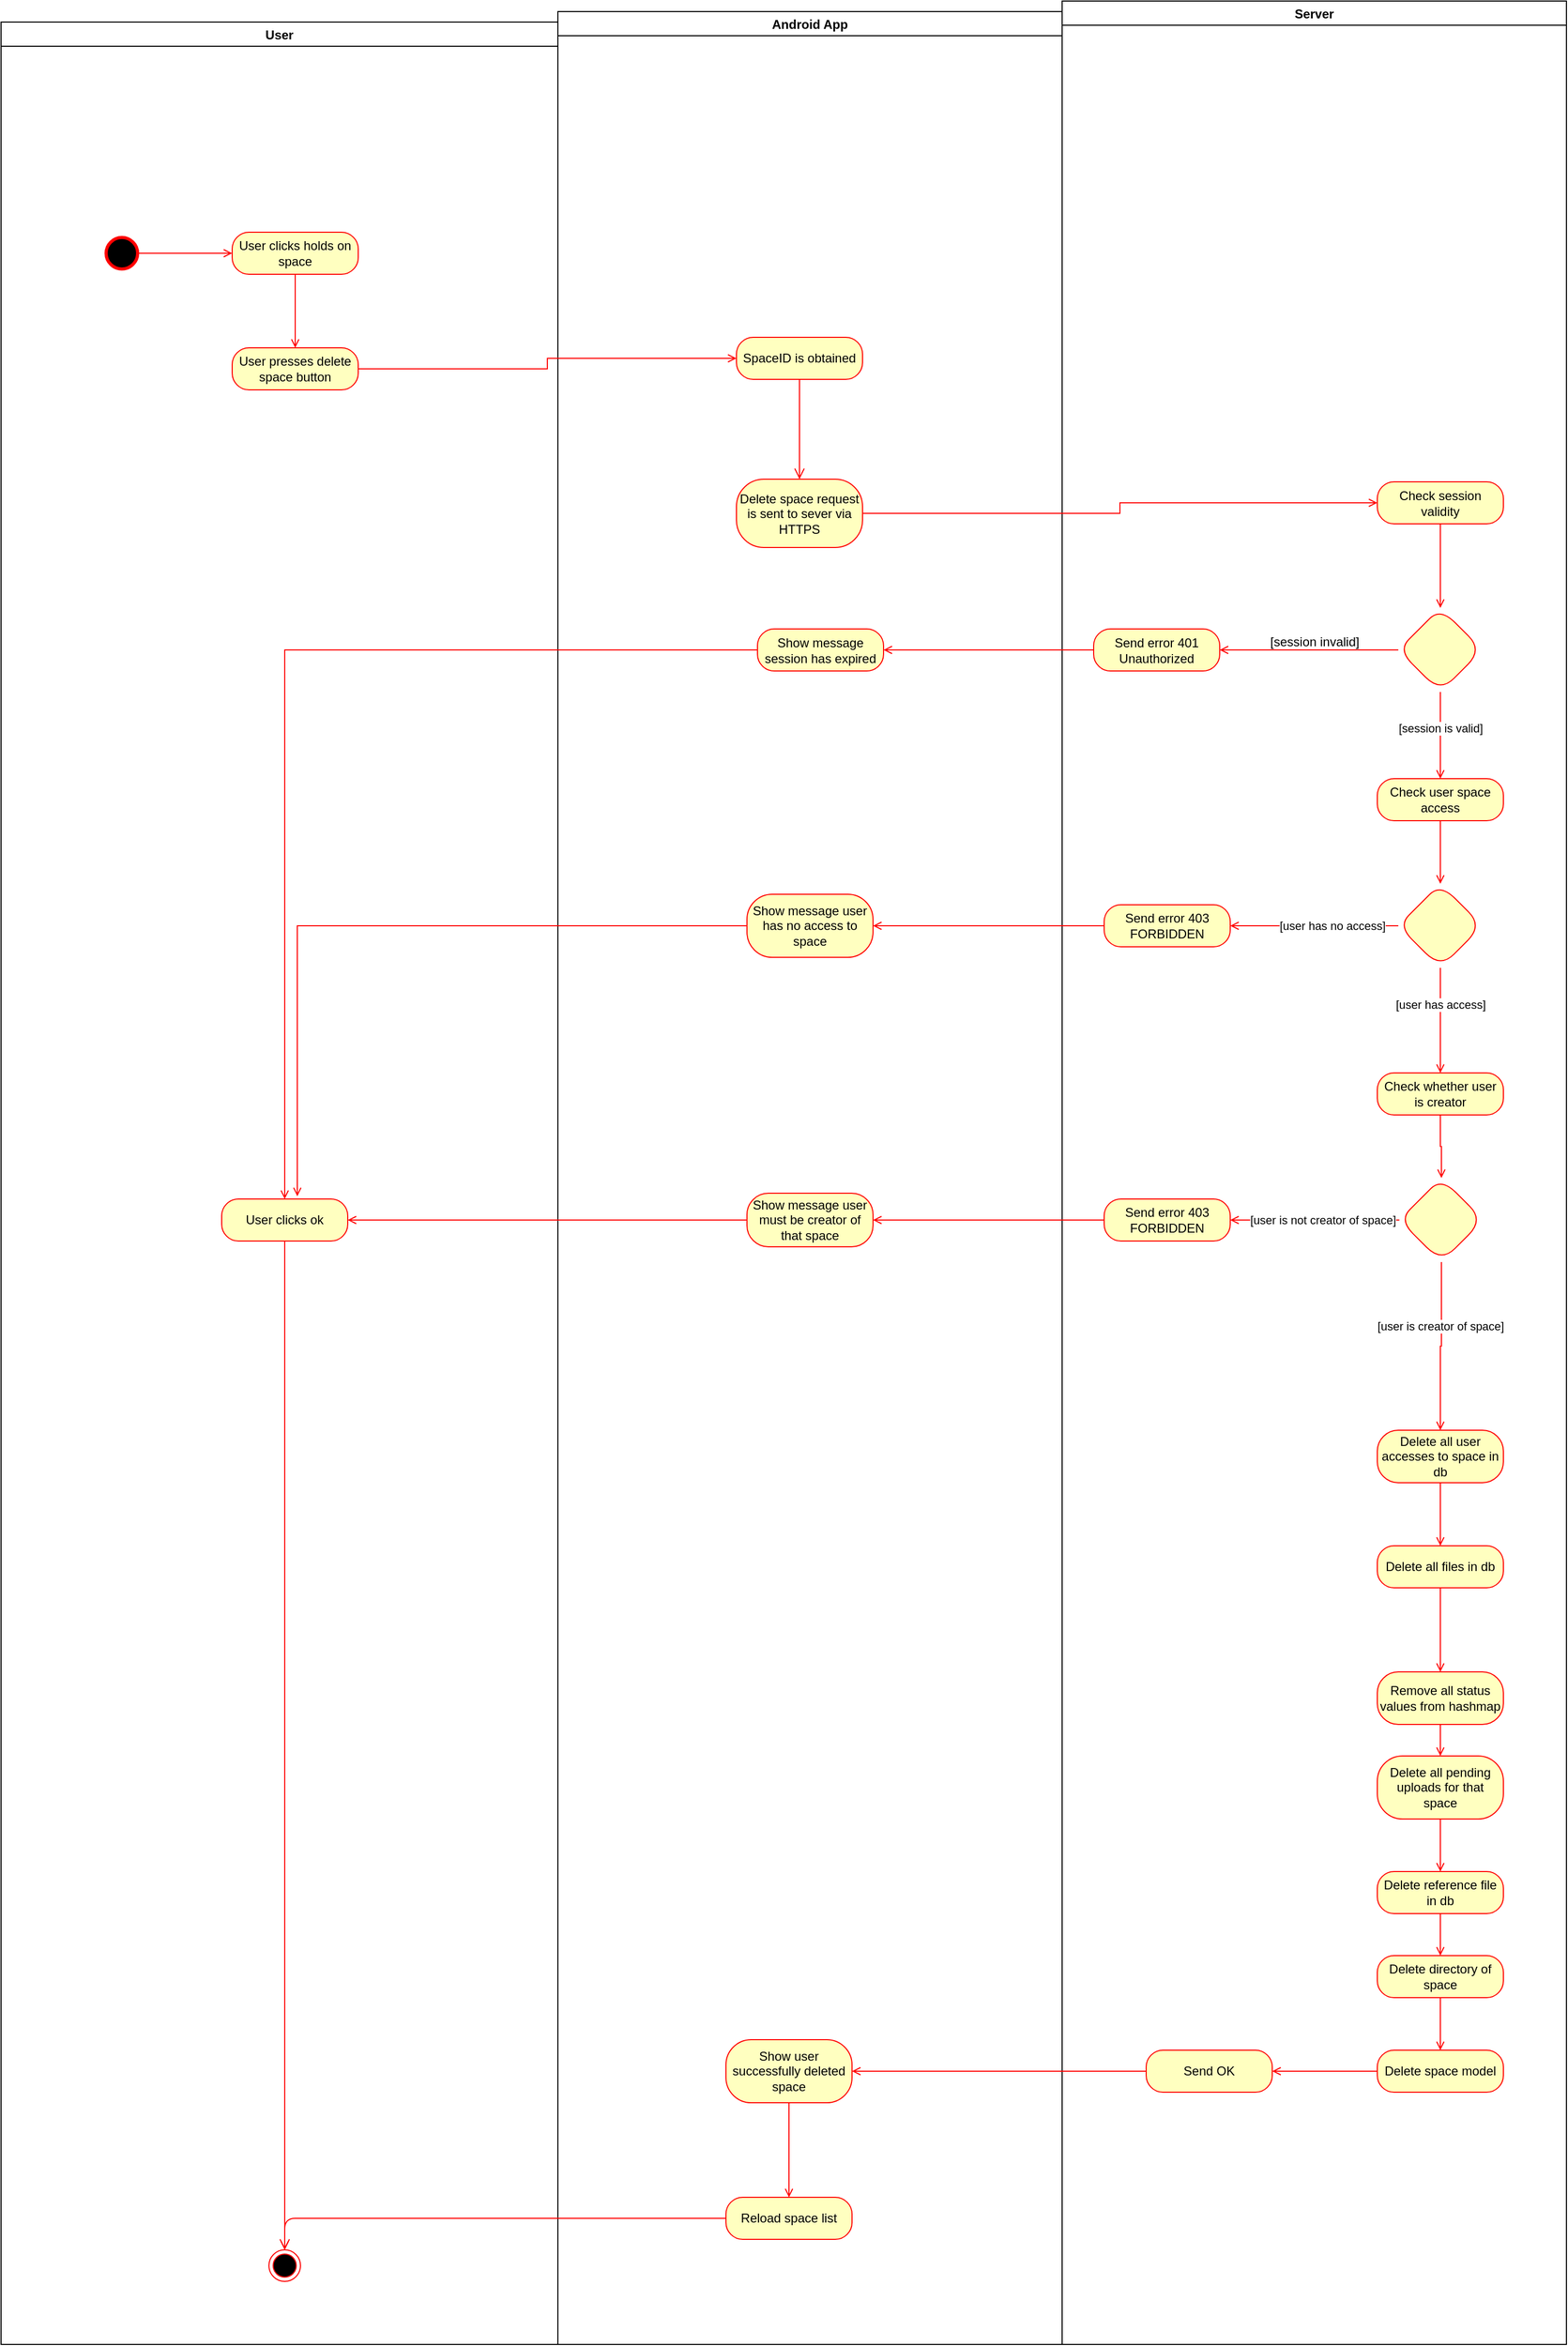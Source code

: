 <mxfile version="13.9.2"><diagram id="3QNRmEHgP2OkIs6pKnBo" name="Page-1"><mxGraphModel dx="3077" dy="1292" grid="1" gridSize="10" guides="1" tooltips="1" connect="1" arrows="1" fold="1" page="1" pageScale="1" pageWidth="827" pageHeight="1169" math="0" shadow="0"><root><mxCell id="0"/><mxCell id="1" parent="0"/><mxCell id="pj3ZKI6KtCy8o4YQ7QFl-32" value="User" style="swimlane;" vertex="1" parent="1"><mxGeometry x="-130" y="40" width="530" height="2210" as="geometry"/></mxCell><mxCell id="pj3ZKI6KtCy8o4YQ7QFl-67" style="edgeStyle=orthogonalEdgeStyle;rounded=0;orthogonalLoop=1;jettySize=auto;html=1;exitX=0.5;exitY=1;exitDx=0;exitDy=0;entryX=0.5;entryY=0;entryDx=0;entryDy=0;strokeColor=#FF0000;endArrow=open;endFill=0;" edge="1" parent="pj3ZKI6KtCy8o4YQ7QFl-32" source="pj3ZKI6KtCy8o4YQ7QFl-33" target="pj3ZKI6KtCy8o4YQ7QFl-65"><mxGeometry relative="1" as="geometry"/></mxCell><mxCell id="pj3ZKI6KtCy8o4YQ7QFl-33" value="User clicks holds on space" style="rounded=1;whiteSpace=wrap;html=1;arcSize=40;fontColor=#000000;fillColor=#ffffc0;strokeColor=#ff0000;" vertex="1" parent="pj3ZKI6KtCy8o4YQ7QFl-32"><mxGeometry x="220" y="200" width="120" height="40" as="geometry"/></mxCell><mxCell id="pj3ZKI6KtCy8o4YQ7QFl-34" value="" style="edgeStyle=orthogonalEdgeStyle;rounded=0;orthogonalLoop=1;jettySize=auto;html=1;endArrow=open;endFill=0;strokeColor=#FF0000;" edge="1" parent="pj3ZKI6KtCy8o4YQ7QFl-32" source="pj3ZKI6KtCy8o4YQ7QFl-35" target="pj3ZKI6KtCy8o4YQ7QFl-33"><mxGeometry relative="1" as="geometry"/></mxCell><mxCell id="pj3ZKI6KtCy8o4YQ7QFl-35" value="" style="ellipse;whiteSpace=wrap;html=1;aspect=fixed;strokeWidth=3;fillColor=#000000;strokeColor=#FF0000;" vertex="1" parent="pj3ZKI6KtCy8o4YQ7QFl-32"><mxGeometry x="100" y="205" width="30" height="30" as="geometry"/></mxCell><mxCell id="pj3ZKI6KtCy8o4YQ7QFl-65" value="User presses delete space button" style="rounded=1;whiteSpace=wrap;html=1;arcSize=40;fontColor=#000000;fillColor=#ffffc0;strokeColor=#ff0000;" vertex="1" parent="pj3ZKI6KtCy8o4YQ7QFl-32"><mxGeometry x="220" y="310" width="120" height="40" as="geometry"/></mxCell><mxCell id="pj3ZKI6KtCy8o4YQ7QFl-135" style="edgeStyle=orthogonalEdgeStyle;rounded=0;orthogonalLoop=1;jettySize=auto;html=1;exitX=0.5;exitY=1;exitDx=0;exitDy=0;entryX=0.5;entryY=0;entryDx=0;entryDy=0;endArrow=open;endFill=0;strokeColor=#FF0000;" edge="1" parent="pj3ZKI6KtCy8o4YQ7QFl-32" source="pj3ZKI6KtCy8o4YQ7QFl-129" target="pj3ZKI6KtCy8o4YQ7QFl-122"><mxGeometry relative="1" as="geometry"/></mxCell><mxCell id="pj3ZKI6KtCy8o4YQ7QFl-129" value="User clicks ok" style="rounded=1;whiteSpace=wrap;html=1;arcSize=40;fontColor=#000000;fillColor=#ffffc0;strokeColor=#ff0000;" vertex="1" parent="pj3ZKI6KtCy8o4YQ7QFl-32"><mxGeometry x="210" y="1120" width="120" height="40" as="geometry"/></mxCell><mxCell id="pj3ZKI6KtCy8o4YQ7QFl-122" value="" style="ellipse;html=1;shape=endState;fillColor=#000000;strokeColor=#ff0000;" vertex="1" parent="pj3ZKI6KtCy8o4YQ7QFl-32"><mxGeometry x="255" y="2120" width="30" height="30" as="geometry"/></mxCell><mxCell id="pj3ZKI6KtCy8o4YQ7QFl-42" value="Android App" style="swimlane;" vertex="1" parent="1"><mxGeometry x="400" y="30" width="480" height="2220" as="geometry"/></mxCell><mxCell id="pj3ZKI6KtCy8o4YQ7QFl-68" value="SpaceID is obtained " style="rounded=1;whiteSpace=wrap;html=1;arcSize=40;fontColor=#000000;fillColor=#ffffc0;strokeColor=#ff0000;" vertex="1" parent="pj3ZKI6KtCy8o4YQ7QFl-42"><mxGeometry x="170" y="310" width="120" height="40" as="geometry"/></mxCell><mxCell id="pj3ZKI6KtCy8o4YQ7QFl-69" value="" style="edgeStyle=orthogonalEdgeStyle;html=1;verticalAlign=bottom;endArrow=open;endSize=8;strokeColor=#ff0000;entryX=0.5;entryY=0;entryDx=0;entryDy=0;" edge="1" source="pj3ZKI6KtCy8o4YQ7QFl-68" parent="pj3ZKI6KtCy8o4YQ7QFl-42" target="pj3ZKI6KtCy8o4YQ7QFl-71"><mxGeometry relative="1" as="geometry"><mxPoint x="230" y="410" as="targetPoint"/></mxGeometry></mxCell><mxCell id="pj3ZKI6KtCy8o4YQ7QFl-71" value="Delete space request is sent to sever via HTTPS" style="rounded=1;whiteSpace=wrap;html=1;arcSize=40;fontColor=#000000;fillColor=#ffffc0;strokeColor=#ff0000;" vertex="1" parent="pj3ZKI6KtCy8o4YQ7QFl-42"><mxGeometry x="170" y="445" width="120" height="65" as="geometry"/></mxCell><mxCell id="pj3ZKI6KtCy8o4YQ7QFl-121" style="edgeStyle=orthogonalEdgeStyle;rounded=0;orthogonalLoop=1;jettySize=auto;html=1;exitX=0.5;exitY=1;exitDx=0;exitDy=0;endArrow=open;endFill=0;strokeColor=#FF0000;" edge="1" parent="pj3ZKI6KtCy8o4YQ7QFl-42" source="pj3ZKI6KtCy8o4YQ7QFl-117" target="pj3ZKI6KtCy8o4YQ7QFl-119"><mxGeometry relative="1" as="geometry"/></mxCell><mxCell id="pj3ZKI6KtCy8o4YQ7QFl-117" value="Show user successfully deleted space" style="rounded=1;whiteSpace=wrap;html=1;arcSize=40;fontColor=#000000;fillColor=#ffffc0;strokeColor=#ff0000;" vertex="1" parent="pj3ZKI6KtCy8o4YQ7QFl-42"><mxGeometry x="160" y="1930" width="120" height="60" as="geometry"/></mxCell><mxCell id="pj3ZKI6KtCy8o4YQ7QFl-119" value="Reload space list" style="rounded=1;whiteSpace=wrap;html=1;arcSize=40;fontColor=#000000;fillColor=#ffffc0;strokeColor=#ff0000;" vertex="1" parent="pj3ZKI6KtCy8o4YQ7QFl-42"><mxGeometry x="160" y="2080" width="120" height="40" as="geometry"/></mxCell><mxCell id="pj3ZKI6KtCy8o4YQ7QFl-123" value="Show message session has expired" style="rounded=1;whiteSpace=wrap;html=1;arcSize=40;fontColor=#000000;fillColor=#ffffc0;strokeColor=#ff0000;" vertex="1" parent="pj3ZKI6KtCy8o4YQ7QFl-42"><mxGeometry x="190" y="587.5" width="120" height="40" as="geometry"/></mxCell><mxCell id="pj3ZKI6KtCy8o4YQ7QFl-124" value="Show message user has no access to space" style="rounded=1;whiteSpace=wrap;html=1;arcSize=40;fontColor=#000000;fillColor=#ffffc0;strokeColor=#ff0000;" vertex="1" parent="pj3ZKI6KtCy8o4YQ7QFl-42"><mxGeometry x="180" y="840" width="120" height="60" as="geometry"/></mxCell><mxCell id="pj3ZKI6KtCy8o4YQ7QFl-125" value="Show message user must be creator of that space" style="rounded=1;whiteSpace=wrap;html=1;arcSize=40;fontColor=#000000;fillColor=#ffffc0;strokeColor=#ff0000;" vertex="1" parent="pj3ZKI6KtCy8o4YQ7QFl-42"><mxGeometry x="180" y="1124.5" width="120" height="51" as="geometry"/></mxCell><mxCell id="pj3ZKI6KtCy8o4YQ7QFl-62" value="Server" style="swimlane;" vertex="1" parent="1"><mxGeometry x="880" y="20" width="480" height="2230" as="geometry"/></mxCell><mxCell id="pj3ZKI6KtCy8o4YQ7QFl-73" value="Check session validity" style="rounded=1;whiteSpace=wrap;html=1;arcSize=40;fontColor=#000000;fillColor=#ffffc0;strokeColor=#ff0000;" vertex="1" parent="pj3ZKI6KtCy8o4YQ7QFl-62"><mxGeometry x="300" y="457.5" width="120" height="40" as="geometry"/></mxCell><mxCell id="pj3ZKI6KtCy8o4YQ7QFl-83" style="edgeStyle=orthogonalEdgeStyle;rounded=0;orthogonalLoop=1;jettySize=auto;html=1;exitX=0.5;exitY=1;exitDx=0;exitDy=0;endArrow=open;endFill=0;strokeColor=#FF0000;" edge="1" parent="pj3ZKI6KtCy8o4YQ7QFl-62" source="pj3ZKI6KtCy8o4YQ7QFl-76" target="pj3ZKI6KtCy8o4YQ7QFl-82"><mxGeometry relative="1" as="geometry"/></mxCell><mxCell id="pj3ZKI6KtCy8o4YQ7QFl-92" value="[session is valid]" style="edgeLabel;html=1;align=center;verticalAlign=middle;resizable=0;points=[];" vertex="1" connectable="0" parent="pj3ZKI6KtCy8o4YQ7QFl-83"><mxGeometry x="-0.174" relative="1" as="geometry"><mxPoint as="offset"/></mxGeometry></mxCell><mxCell id="pj3ZKI6KtCy8o4YQ7QFl-76" value="" style="rhombus;whiteSpace=wrap;html=1;rounded=1;strokeColor=#ff0000;fillColor=#ffffc0;arcSize=40;" vertex="1" parent="pj3ZKI6KtCy8o4YQ7QFl-62"><mxGeometry x="320" y="577.5" width="80" height="80" as="geometry"/></mxCell><mxCell id="pj3ZKI6KtCy8o4YQ7QFl-77" value="" style="edgeStyle=orthogonalEdgeStyle;rounded=0;orthogonalLoop=1;jettySize=auto;html=1;endArrow=open;endFill=0;strokeColor=#FF0000;" edge="1" parent="pj3ZKI6KtCy8o4YQ7QFl-62" source="pj3ZKI6KtCy8o4YQ7QFl-73" target="pj3ZKI6KtCy8o4YQ7QFl-76"><mxGeometry relative="1" as="geometry"/></mxCell><mxCell id="pj3ZKI6KtCy8o4YQ7QFl-82" value="Check user space access" style="rounded=1;whiteSpace=wrap;html=1;arcSize=40;fontColor=#000000;fillColor=#ffffc0;strokeColor=#ff0000;" vertex="1" parent="pj3ZKI6KtCy8o4YQ7QFl-62"><mxGeometry x="300" y="740" width="120" height="40" as="geometry"/></mxCell><mxCell id="pj3ZKI6KtCy8o4YQ7QFl-86" value="Send error 403 FORBIDDEN" style="rounded=1;whiteSpace=wrap;html=1;arcSize=40;fontColor=#000000;fillColor=#ffffc0;strokeColor=#ff0000;" vertex="1" parent="pj3ZKI6KtCy8o4YQ7QFl-62"><mxGeometry x="40" y="860" width="120" height="40" as="geometry"/></mxCell><mxCell id="pj3ZKI6KtCy8o4YQ7QFl-93" value="Check whether user is creator" style="rounded=1;whiteSpace=wrap;html=1;arcSize=40;fontColor=#000000;fillColor=#ffffc0;strokeColor=#ff0000;" vertex="1" parent="pj3ZKI6KtCy8o4YQ7QFl-62"><mxGeometry x="300" y="1020" width="120" height="40" as="geometry"/></mxCell><mxCell id="pj3ZKI6KtCy8o4YQ7QFl-97" value="Send error 403 FORBIDDEN" style="rounded=1;whiteSpace=wrap;html=1;arcSize=40;fontColor=#000000;fillColor=#ffffc0;strokeColor=#ff0000;" vertex="1" parent="pj3ZKI6KtCy8o4YQ7QFl-62"><mxGeometry x="40" y="1140" width="120" height="40" as="geometry"/></mxCell><mxCell id="pj3ZKI6KtCy8o4YQ7QFl-103" style="edgeStyle=orthogonalEdgeStyle;rounded=0;orthogonalLoop=1;jettySize=auto;html=1;exitX=0.5;exitY=1;exitDx=0;exitDy=0;entryX=0.5;entryY=0;entryDx=0;entryDy=0;endArrow=open;endFill=0;strokeColor=#FF0000;" edge="1" parent="pj3ZKI6KtCy8o4YQ7QFl-62" source="pj3ZKI6KtCy8o4YQ7QFl-99" target="pj3ZKI6KtCy8o4YQ7QFl-102"><mxGeometry relative="1" as="geometry"/></mxCell><mxCell id="pj3ZKI6KtCy8o4YQ7QFl-99" value="Delete all user accesses to space in db" style="rounded=1;whiteSpace=wrap;html=1;arcSize=40;fontColor=#000000;fillColor=#ffffc0;strokeColor=#ff0000;" vertex="1" parent="pj3ZKI6KtCy8o4YQ7QFl-62"><mxGeometry x="300" y="1360" width="120" height="50" as="geometry"/></mxCell><mxCell id="pj3ZKI6KtCy8o4YQ7QFl-109" style="edgeStyle=orthogonalEdgeStyle;rounded=0;orthogonalLoop=1;jettySize=auto;html=1;exitX=0.5;exitY=1;exitDx=0;exitDy=0;entryX=0.5;entryY=0;entryDx=0;entryDy=0;endArrow=open;endFill=0;strokeColor=#FF0000;" edge="1" parent="pj3ZKI6KtCy8o4YQ7QFl-62" source="pj3ZKI6KtCy8o4YQ7QFl-102" target="pj3ZKI6KtCy8o4YQ7QFl-108"><mxGeometry relative="1" as="geometry"/></mxCell><mxCell id="pj3ZKI6KtCy8o4YQ7QFl-102" value="Delete all files in db" style="rounded=1;whiteSpace=wrap;html=1;arcSize=40;fontColor=#000000;fillColor=#ffffc0;strokeColor=#ff0000;" vertex="1" parent="pj3ZKI6KtCy8o4YQ7QFl-62"><mxGeometry x="300" y="1470" width="120" height="40" as="geometry"/></mxCell><mxCell id="pj3ZKI6KtCy8o4YQ7QFl-107" style="edgeStyle=orthogonalEdgeStyle;rounded=0;orthogonalLoop=1;jettySize=auto;html=1;exitX=0.5;exitY=1;exitDx=0;exitDy=0;entryX=0.5;entryY=0;entryDx=0;entryDy=0;endArrow=open;endFill=0;strokeColor=#FF0000;" edge="1" parent="pj3ZKI6KtCy8o4YQ7QFl-62" source="pj3ZKI6KtCy8o4YQ7QFl-104" target="pj3ZKI6KtCy8o4YQ7QFl-106"><mxGeometry relative="1" as="geometry"/></mxCell><mxCell id="pj3ZKI6KtCy8o4YQ7QFl-104" value="Delete reference file in db" style="rounded=1;whiteSpace=wrap;html=1;arcSize=40;fontColor=#000000;fillColor=#ffffc0;strokeColor=#ff0000;" vertex="1" parent="pj3ZKI6KtCy8o4YQ7QFl-62"><mxGeometry x="300" y="1780" width="120" height="40" as="geometry"/></mxCell><mxCell id="pj3ZKI6KtCy8o4YQ7QFl-114" style="edgeStyle=orthogonalEdgeStyle;rounded=0;orthogonalLoop=1;jettySize=auto;html=1;exitX=0.5;exitY=1;exitDx=0;exitDy=0;entryX=0.5;entryY=0;entryDx=0;entryDy=0;endArrow=open;endFill=0;strokeColor=#FF0000;" edge="1" parent="pj3ZKI6KtCy8o4YQ7QFl-62" source="pj3ZKI6KtCy8o4YQ7QFl-106" target="pj3ZKI6KtCy8o4YQ7QFl-113"><mxGeometry relative="1" as="geometry"/></mxCell><mxCell id="pj3ZKI6KtCy8o4YQ7QFl-106" value="Delete directory of space" style="rounded=1;whiteSpace=wrap;html=1;arcSize=40;fontColor=#000000;fillColor=#ffffc0;strokeColor=#ff0000;" vertex="1" parent="pj3ZKI6KtCy8o4YQ7QFl-62"><mxGeometry x="300" y="1860" width="120" height="40" as="geometry"/></mxCell><mxCell id="pj3ZKI6KtCy8o4YQ7QFl-111" style="edgeStyle=orthogonalEdgeStyle;rounded=0;orthogonalLoop=1;jettySize=auto;html=1;exitX=0.5;exitY=1;exitDx=0;exitDy=0;entryX=0.5;entryY=0;entryDx=0;entryDy=0;endArrow=open;endFill=0;strokeColor=#FF0000;" edge="1" parent="pj3ZKI6KtCy8o4YQ7QFl-62" source="pj3ZKI6KtCy8o4YQ7QFl-108" target="pj3ZKI6KtCy8o4YQ7QFl-110"><mxGeometry relative="1" as="geometry"/></mxCell><mxCell id="pj3ZKI6KtCy8o4YQ7QFl-108" value="Remove all status values from hashmap" style="rounded=1;whiteSpace=wrap;html=1;arcSize=40;fontColor=#000000;fillColor=#ffffc0;strokeColor=#ff0000;" vertex="1" parent="pj3ZKI6KtCy8o4YQ7QFl-62"><mxGeometry x="300" y="1590" width="120" height="50" as="geometry"/></mxCell><mxCell id="pj3ZKI6KtCy8o4YQ7QFl-112" style="edgeStyle=orthogonalEdgeStyle;rounded=0;orthogonalLoop=1;jettySize=auto;html=1;exitX=0.5;exitY=1;exitDx=0;exitDy=0;endArrow=open;endFill=0;strokeColor=#FF0000;" edge="1" parent="pj3ZKI6KtCy8o4YQ7QFl-62" source="pj3ZKI6KtCy8o4YQ7QFl-110" target="pj3ZKI6KtCy8o4YQ7QFl-104"><mxGeometry relative="1" as="geometry"/></mxCell><mxCell id="pj3ZKI6KtCy8o4YQ7QFl-110" value="Delete all pending uploads for that space" style="rounded=1;whiteSpace=wrap;html=1;arcSize=40;fontColor=#000000;fillColor=#ffffc0;strokeColor=#ff0000;" vertex="1" parent="pj3ZKI6KtCy8o4YQ7QFl-62"><mxGeometry x="300" y="1670" width="120" height="60" as="geometry"/></mxCell><mxCell id="pj3ZKI6KtCy8o4YQ7QFl-116" style="edgeStyle=orthogonalEdgeStyle;rounded=0;orthogonalLoop=1;jettySize=auto;html=1;exitX=0;exitY=0.5;exitDx=0;exitDy=0;endArrow=open;endFill=0;strokeColor=#FF0000;" edge="1" parent="pj3ZKI6KtCy8o4YQ7QFl-62" source="pj3ZKI6KtCy8o4YQ7QFl-113" target="pj3ZKI6KtCy8o4YQ7QFl-115"><mxGeometry relative="1" as="geometry"/></mxCell><mxCell id="pj3ZKI6KtCy8o4YQ7QFl-113" value="Delete space model" style="rounded=1;whiteSpace=wrap;html=1;arcSize=40;fontColor=#000000;fillColor=#ffffc0;strokeColor=#ff0000;" vertex="1" parent="pj3ZKI6KtCy8o4YQ7QFl-62"><mxGeometry x="300" y="1950" width="120" height="40" as="geometry"/></mxCell><mxCell id="pj3ZKI6KtCy8o4YQ7QFl-115" value="Send OK" style="rounded=1;whiteSpace=wrap;html=1;arcSize=40;fontColor=#000000;fillColor=#ffffc0;strokeColor=#ff0000;" vertex="1" parent="pj3ZKI6KtCy8o4YQ7QFl-62"><mxGeometry x="80" y="1950" width="120" height="40" as="geometry"/></mxCell><mxCell id="pj3ZKI6KtCy8o4YQ7QFl-79" value="Send error 401 Unauthorized" style="rounded=1;whiteSpace=wrap;html=1;arcSize=40;fontColor=#000000;fillColor=#ffffc0;strokeColor=#ff0000;" vertex="1" parent="pj3ZKI6KtCy8o4YQ7QFl-62"><mxGeometry x="30" y="597.5" width="120" height="40" as="geometry"/></mxCell><mxCell id="pj3ZKI6KtCy8o4YQ7QFl-80" style="edgeStyle=orthogonalEdgeStyle;rounded=0;orthogonalLoop=1;jettySize=auto;html=1;exitX=0;exitY=0.5;exitDx=0;exitDy=0;endArrow=open;endFill=0;strokeColor=#FF0000;" edge="1" parent="pj3ZKI6KtCy8o4YQ7QFl-62" source="pj3ZKI6KtCy8o4YQ7QFl-76" target="pj3ZKI6KtCy8o4YQ7QFl-79"><mxGeometry relative="1" as="geometry"><mxPoint x="120" y="617.333" as="targetPoint"/><mxPoint x="200" y="617.5" as="sourcePoint"/></mxGeometry></mxCell><mxCell id="pj3ZKI6KtCy8o4YQ7QFl-84" value="" style="rhombus;whiteSpace=wrap;html=1;rounded=1;strokeColor=#ff0000;fillColor=#ffffc0;arcSize=40;" vertex="1" parent="pj3ZKI6KtCy8o4YQ7QFl-62"><mxGeometry x="320" y="840" width="80" height="80" as="geometry"/></mxCell><mxCell id="pj3ZKI6KtCy8o4YQ7QFl-85" value="" style="edgeStyle=orthogonalEdgeStyle;rounded=0;orthogonalLoop=1;jettySize=auto;html=1;endArrow=open;endFill=0;strokeColor=#FF0000;" edge="1" parent="pj3ZKI6KtCy8o4YQ7QFl-62" source="pj3ZKI6KtCy8o4YQ7QFl-82" target="pj3ZKI6KtCy8o4YQ7QFl-84"><mxGeometry relative="1" as="geometry"/></mxCell><mxCell id="pj3ZKI6KtCy8o4YQ7QFl-87" style="edgeStyle=orthogonalEdgeStyle;rounded=0;orthogonalLoop=1;jettySize=auto;html=1;exitX=0;exitY=0.5;exitDx=0;exitDy=0;endArrow=open;endFill=0;strokeColor=#FF0000;" edge="1" parent="pj3ZKI6KtCy8o4YQ7QFl-62" source="pj3ZKI6KtCy8o4YQ7QFl-84" target="pj3ZKI6KtCy8o4YQ7QFl-86"><mxGeometry relative="1" as="geometry"/></mxCell><mxCell id="pj3ZKI6KtCy8o4YQ7QFl-88" value="[user has no access]" style="edgeLabel;html=1;align=center;verticalAlign=middle;resizable=0;points=[];" vertex="1" connectable="0" parent="pj3ZKI6KtCy8o4YQ7QFl-87"><mxGeometry x="-0.204" relative="1" as="geometry"><mxPoint as="offset"/></mxGeometry></mxCell><mxCell id="pj3ZKI6KtCy8o4YQ7QFl-90" style="edgeStyle=orthogonalEdgeStyle;rounded=0;orthogonalLoop=1;jettySize=auto;html=1;exitX=0.5;exitY=1;exitDx=0;exitDy=0;endArrow=open;endFill=0;strokeColor=#FF0000;entryX=0.5;entryY=0;entryDx=0;entryDy=0;" edge="1" parent="pj3ZKI6KtCy8o4YQ7QFl-62" source="pj3ZKI6KtCy8o4YQ7QFl-84" target="pj3ZKI6KtCy8o4YQ7QFl-93"><mxGeometry relative="1" as="geometry"><mxPoint x="359.667" y="1030" as="targetPoint"/></mxGeometry></mxCell><mxCell id="pj3ZKI6KtCy8o4YQ7QFl-91" value="[user has access]" style="edgeLabel;html=1;align=center;verticalAlign=middle;resizable=0;points=[];" vertex="1" connectable="0" parent="pj3ZKI6KtCy8o4YQ7QFl-90"><mxGeometry x="0.004" y="-15" relative="1" as="geometry"><mxPoint x="15" y="-15" as="offset"/></mxGeometry></mxCell><mxCell id="pj3ZKI6KtCy8o4YQ7QFl-94" value="" style="rhombus;whiteSpace=wrap;html=1;rounded=1;strokeColor=#ff0000;fillColor=#ffffc0;arcSize=40;" vertex="1" parent="pj3ZKI6KtCy8o4YQ7QFl-62"><mxGeometry x="321" y="1120" width="80" height="80" as="geometry"/></mxCell><mxCell id="pj3ZKI6KtCy8o4YQ7QFl-95" value="" style="edgeStyle=orthogonalEdgeStyle;rounded=0;orthogonalLoop=1;jettySize=auto;html=1;endArrow=open;endFill=0;strokeColor=#FF0000;" edge="1" parent="pj3ZKI6KtCy8o4YQ7QFl-62" source="pj3ZKI6KtCy8o4YQ7QFl-93" target="pj3ZKI6KtCy8o4YQ7QFl-94"><mxGeometry relative="1" as="geometry"/></mxCell><mxCell id="pj3ZKI6KtCy8o4YQ7QFl-96" style="edgeStyle=orthogonalEdgeStyle;rounded=0;orthogonalLoop=1;jettySize=auto;html=1;exitX=0;exitY=0.5;exitDx=0;exitDy=0;endArrow=open;endFill=0;strokeColor=#FF0000;entryX=1;entryY=0.5;entryDx=0;entryDy=0;" edge="1" parent="pj3ZKI6KtCy8o4YQ7QFl-62" source="pj3ZKI6KtCy8o4YQ7QFl-94" target="pj3ZKI6KtCy8o4YQ7QFl-97"><mxGeometry relative="1" as="geometry"><mxPoint x="170" y="1179.833" as="targetPoint"/></mxGeometry></mxCell><mxCell id="pj3ZKI6KtCy8o4YQ7QFl-98" value="[user is not creator of space]" style="edgeLabel;html=1;align=center;verticalAlign=middle;resizable=0;points=[];" vertex="1" connectable="0" parent="pj3ZKI6KtCy8o4YQ7QFl-96"><mxGeometry x="-0.09" relative="1" as="geometry"><mxPoint as="offset"/></mxGeometry></mxCell><mxCell id="pj3ZKI6KtCy8o4YQ7QFl-100" style="edgeStyle=orthogonalEdgeStyle;rounded=0;orthogonalLoop=1;jettySize=auto;html=1;exitX=0.5;exitY=1;exitDx=0;exitDy=0;entryX=0.5;entryY=0;entryDx=0;entryDy=0;endArrow=open;endFill=0;strokeColor=#FF0000;" edge="1" parent="pj3ZKI6KtCy8o4YQ7QFl-62" source="pj3ZKI6KtCy8o4YQ7QFl-94" target="pj3ZKI6KtCy8o4YQ7QFl-99"><mxGeometry relative="1" as="geometry"/></mxCell><mxCell id="pj3ZKI6KtCy8o4YQ7QFl-101" value="[user is creator of space]" style="edgeLabel;html=1;align=center;verticalAlign=middle;resizable=0;points=[];" vertex="1" connectable="0" parent="pj3ZKI6KtCy8o4YQ7QFl-100"><mxGeometry x="-0.244" y="-1" relative="1" as="geometry"><mxPoint as="offset"/></mxGeometry></mxCell><mxCell id="pj3ZKI6KtCy8o4YQ7QFl-70" style="edgeStyle=orthogonalEdgeStyle;rounded=0;orthogonalLoop=1;jettySize=auto;html=1;exitX=1;exitY=0.5;exitDx=0;exitDy=0;entryX=0;entryY=0.5;entryDx=0;entryDy=0;endArrow=open;endFill=0;strokeColor=#FF0000;" edge="1" parent="1" source="pj3ZKI6KtCy8o4YQ7QFl-65" target="pj3ZKI6KtCy8o4YQ7QFl-68"><mxGeometry relative="1" as="geometry"/></mxCell><mxCell id="pj3ZKI6KtCy8o4YQ7QFl-75" style="edgeStyle=orthogonalEdgeStyle;rounded=0;orthogonalLoop=1;jettySize=auto;html=1;exitX=1;exitY=0.5;exitDx=0;exitDy=0;entryX=0;entryY=0.5;entryDx=0;entryDy=0;endArrow=open;endFill=0;strokeColor=#FF0000;" edge="1" parent="1" source="pj3ZKI6KtCy8o4YQ7QFl-71" target="pj3ZKI6KtCy8o4YQ7QFl-73"><mxGeometry relative="1" as="geometry"/></mxCell><mxCell id="pj3ZKI6KtCy8o4YQ7QFl-128" style="edgeStyle=orthogonalEdgeStyle;rounded=0;orthogonalLoop=1;jettySize=auto;html=1;exitX=0;exitY=0.5;exitDx=0;exitDy=0;entryX=1;entryY=0.5;entryDx=0;entryDy=0;endArrow=open;endFill=0;strokeColor=#FF0000;" edge="1" parent="1" source="pj3ZKI6KtCy8o4YQ7QFl-79" target="pj3ZKI6KtCy8o4YQ7QFl-123"><mxGeometry relative="1" as="geometry"/></mxCell><mxCell id="pj3ZKI6KtCy8o4YQ7QFl-81" value="[session invalid]" style="text;html=1;align=center;verticalAlign=middle;resizable=0;points=[];autosize=1;" vertex="1" parent="1"><mxGeometry x="1070" y="620" width="100" height="20" as="geometry"/></mxCell><mxCell id="pj3ZKI6KtCy8o4YQ7QFl-118" style="edgeStyle=orthogonalEdgeStyle;rounded=0;orthogonalLoop=1;jettySize=auto;html=1;exitX=0;exitY=0.5;exitDx=0;exitDy=0;endArrow=open;endFill=0;strokeColor=#FF0000;" edge="1" parent="1" source="pj3ZKI6KtCy8o4YQ7QFl-115" target="pj3ZKI6KtCy8o4YQ7QFl-117"><mxGeometry relative="1" as="geometry"/></mxCell><mxCell id="pj3ZKI6KtCy8o4YQ7QFl-126" style="edgeStyle=orthogonalEdgeStyle;rounded=0;orthogonalLoop=1;jettySize=auto;html=1;exitX=0;exitY=0.5;exitDx=0;exitDy=0;endArrow=open;endFill=0;strokeColor=#FF0000;" edge="1" parent="1" source="pj3ZKI6KtCy8o4YQ7QFl-97" target="pj3ZKI6KtCy8o4YQ7QFl-125"><mxGeometry relative="1" as="geometry"/></mxCell><mxCell id="pj3ZKI6KtCy8o4YQ7QFl-127" style="edgeStyle=orthogonalEdgeStyle;rounded=0;orthogonalLoop=1;jettySize=auto;html=1;exitX=0;exitY=0.5;exitDx=0;exitDy=0;entryX=1;entryY=0.5;entryDx=0;entryDy=0;endArrow=open;endFill=0;strokeColor=#FF0000;" edge="1" parent="1" source="pj3ZKI6KtCy8o4YQ7QFl-86" target="pj3ZKI6KtCy8o4YQ7QFl-124"><mxGeometry relative="1" as="geometry"/></mxCell><mxCell id="pj3ZKI6KtCy8o4YQ7QFl-130" style="edgeStyle=orthogonalEdgeStyle;rounded=0;orthogonalLoop=1;jettySize=auto;html=1;exitX=0;exitY=0.5;exitDx=0;exitDy=0;entryX=1;entryY=0.5;entryDx=0;entryDy=0;endArrow=open;endFill=0;strokeColor=#FF0000;" edge="1" parent="1" source="pj3ZKI6KtCy8o4YQ7QFl-125" target="pj3ZKI6KtCy8o4YQ7QFl-129"><mxGeometry relative="1" as="geometry"/></mxCell><mxCell id="pj3ZKI6KtCy8o4YQ7QFl-131" style="edgeStyle=orthogonalEdgeStyle;rounded=0;orthogonalLoop=1;jettySize=auto;html=1;exitX=0;exitY=0.5;exitDx=0;exitDy=0;entryX=0.5;entryY=0;entryDx=0;entryDy=0;endArrow=open;endFill=0;strokeColor=#FF0000;" edge="1" parent="1" source="pj3ZKI6KtCy8o4YQ7QFl-123" target="pj3ZKI6KtCy8o4YQ7QFl-129"><mxGeometry relative="1" as="geometry"/></mxCell><mxCell id="pj3ZKI6KtCy8o4YQ7QFl-132" style="edgeStyle=orthogonalEdgeStyle;rounded=0;orthogonalLoop=1;jettySize=auto;html=1;exitX=0;exitY=0.5;exitDx=0;exitDy=0;entryX=0.6;entryY=-0.065;entryDx=0;entryDy=0;entryPerimeter=0;endArrow=open;endFill=0;strokeColor=#FF0000;" edge="1" parent="1" source="pj3ZKI6KtCy8o4YQ7QFl-124" target="pj3ZKI6KtCy8o4YQ7QFl-129"><mxGeometry relative="1" as="geometry"/></mxCell><mxCell id="pj3ZKI6KtCy8o4YQ7QFl-120" value="" style="edgeStyle=orthogonalEdgeStyle;html=1;verticalAlign=bottom;endArrow=open;endSize=8;strokeColor=#ff0000;" edge="1" source="pj3ZKI6KtCy8o4YQ7QFl-119" parent="1" target="pj3ZKI6KtCy8o4YQ7QFl-122"><mxGeometry relative="1" as="geometry"><mxPoint x="620" y="2210" as="targetPoint"/></mxGeometry></mxCell></root></mxGraphModel></diagram></mxfile>